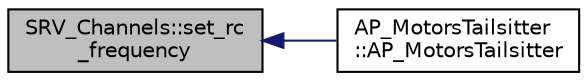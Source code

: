 digraph "SRV_Channels::set_rc_frequency"
{
 // INTERACTIVE_SVG=YES
  edge [fontname="Helvetica",fontsize="10",labelfontname="Helvetica",labelfontsize="10"];
  node [fontname="Helvetica",fontsize="10",shape=record];
  rankdir="LR";
  Node1 [label="SRV_Channels::set_rc\l_frequency",height=0.2,width=0.4,color="black", fillcolor="grey75", style="filled", fontcolor="black"];
  Node1 -> Node2 [dir="back",color="midnightblue",fontsize="10",style="solid",fontname="Helvetica"];
  Node2 [label="AP_MotorsTailsitter\l::AP_MotorsTailsitter",height=0.2,width=0.4,color="black", fillcolor="white", style="filled",URL="$classAP__MotorsTailsitter.html#af6880d9390932408918bd151a090f7cb",tooltip="Constructor. "];
}
